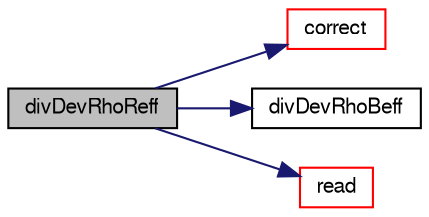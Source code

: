 digraph "divDevRhoReff"
{
  bgcolor="transparent";
  edge [fontname="FreeSans",fontsize="10",labelfontname="FreeSans",labelfontsize="10"];
  node [fontname="FreeSans",fontsize="10",shape=record];
  rankdir="LR";
  Node796 [label="divDevRhoReff",height=0.2,width=0.4,color="black", fillcolor="grey75", style="filled", fontcolor="black"];
  Node796 -> Node797 [color="midnightblue",fontsize="10",style="solid",fontname="FreeSans"];
  Node797 [label="correct",height=0.2,width=0.4,color="red",URL="$a30634.html#a3ae44b28050c3aa494c1d8e18cf618c1",tooltip="Correct Eddy-Viscosity and related properties. "];
  Node796 -> Node801 [color="midnightblue",fontsize="10",style="solid",fontname="FreeSans"];
  Node801 [label="divDevRhoBeff",height=0.2,width=0.4,color="black",URL="$a30634.html#ab5390c37df1bad7b4f99dc6245a2ca7d",tooltip="Returns div(rho*dev(B)). "];
  Node796 -> Node802 [color="midnightblue",fontsize="10",style="solid",fontname="FreeSans"];
  Node802 [label="read",height=0.2,width=0.4,color="red",URL="$a30634.html#af816873151ddb0126e98bb2f914d8ed5",tooltip="Read LESProperties dictionary. "];
}
